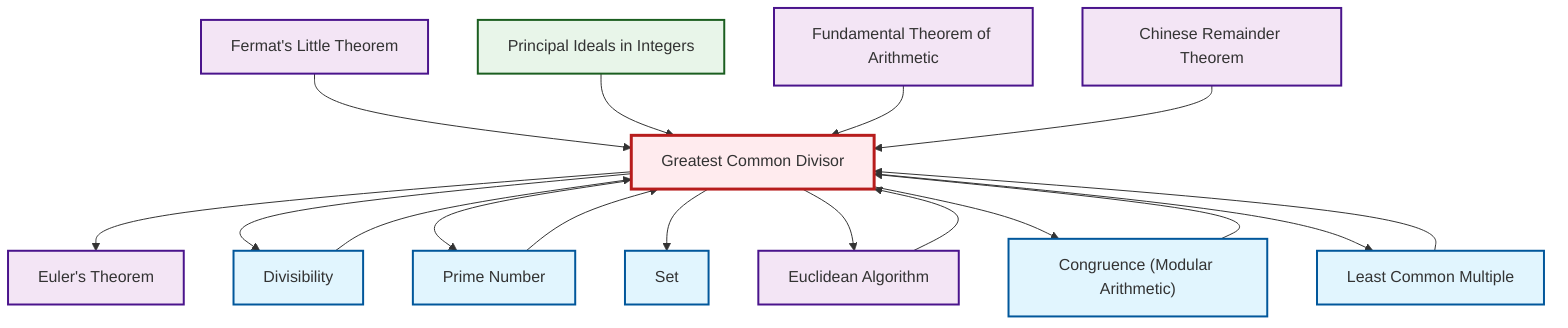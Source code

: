 graph TD
    classDef definition fill:#e1f5fe,stroke:#01579b,stroke-width:2px
    classDef theorem fill:#f3e5f5,stroke:#4a148c,stroke-width:2px
    classDef axiom fill:#fff3e0,stroke:#e65100,stroke-width:2px
    classDef example fill:#e8f5e9,stroke:#1b5e20,stroke-width:2px
    classDef current fill:#ffebee,stroke:#b71c1c,stroke-width:3px
    thm-fermat-little["Fermat's Little Theorem"]:::theorem
    ex-principal-ideal["Principal Ideals in Integers"]:::example
    def-lcm["Least Common Multiple"]:::definition
    def-congruence["Congruence (Modular Arithmetic)"]:::definition
    def-prime["Prime Number"]:::definition
    def-divisibility["Divisibility"]:::definition
    thm-euler["Euler's Theorem"]:::theorem
    def-set["Set"]:::definition
    thm-fundamental-arithmetic["Fundamental Theorem of Arithmetic"]:::theorem
    def-gcd["Greatest Common Divisor"]:::definition
    thm-chinese-remainder["Chinese Remainder Theorem"]:::theorem
    thm-euclidean-algorithm["Euclidean Algorithm"]:::theorem
    def-gcd --> thm-euler
    def-gcd --> def-divisibility
    thm-fermat-little --> def-gcd
    def-gcd --> def-prime
    def-prime --> def-gcd
    def-gcd --> def-set
    def-gcd --> thm-euclidean-algorithm
    def-lcm --> def-gcd
    ex-principal-ideal --> def-gcd
    def-congruence --> def-gcd
    def-gcd --> def-congruence
    thm-fundamental-arithmetic --> def-gcd
    def-gcd --> def-lcm
    thm-euclidean-algorithm --> def-gcd
    thm-chinese-remainder --> def-gcd
    def-divisibility --> def-gcd
    class def-gcd current